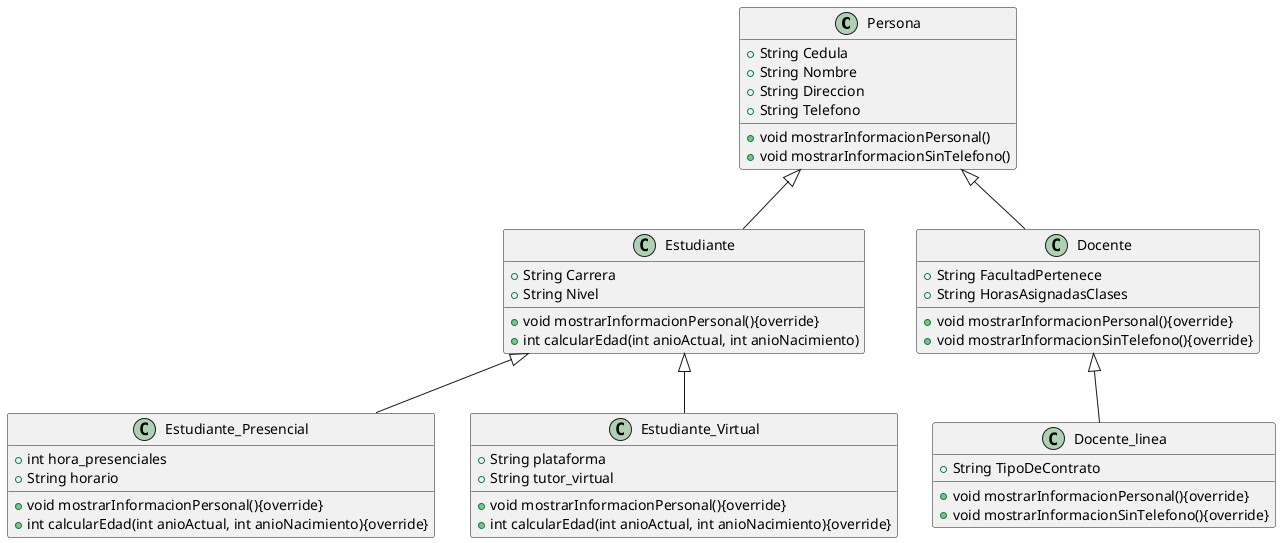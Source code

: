 @startuml
class Persona{
+ String Cedula
+ String Nombre
+ String Direccion
+ String Telefono
+ void mostrarInformacionPersonal()
+ void mostrarInformacionSinTelefono()
}

class Estudiante extends Persona{
+ String Carrera
+ String Nivel
+ void mostrarInformacionPersonal(){override}
+ int calcularEdad(int anioActual, int anioNacimiento)
}

class Docente extends Persona{
+ String FacultadPertenece
+ String HorasAsignadasClases
+ void mostrarInformacionPersonal(){override}
+ void mostrarInformacionSinTelefono(){override}
}

class Docente_linea extends Docente{
+ String TipoDeContrato
+ void mostrarInformacionPersonal(){override}
+ void mostrarInformacionSinTelefono(){override}
}

class Estudiante_Presencial extends Estudiante{
+ int hora_presenciales
+ String horario
+ void mostrarInformacionPersonal(){override}
+ int calcularEdad(int anioActual, int anioNacimiento){override}
}
class Estudiante_Virtual extends Estudiante{
+ String plataforma
+ String tutor_virtual
+ void mostrarInformacionPersonal(){override}
+ int calcularEdad(int anioActual, int anioNacimiento){override}
}
@enduml